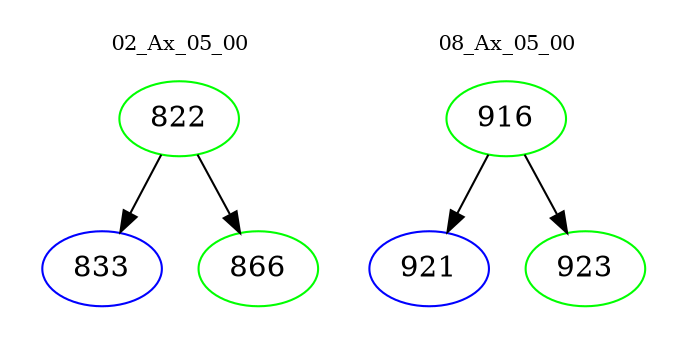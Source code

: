 digraph{
subgraph cluster_0 {
color = white
label = "02_Ax_05_00";
fontsize=10;
T0_822 [label="822", color="green"]
T0_822 -> T0_833 [color="black"]
T0_833 [label="833", color="blue"]
T0_822 -> T0_866 [color="black"]
T0_866 [label="866", color="green"]
}
subgraph cluster_1 {
color = white
label = "08_Ax_05_00";
fontsize=10;
T1_916 [label="916", color="green"]
T1_916 -> T1_921 [color="black"]
T1_921 [label="921", color="blue"]
T1_916 -> T1_923 [color="black"]
T1_923 [label="923", color="green"]
}
}

